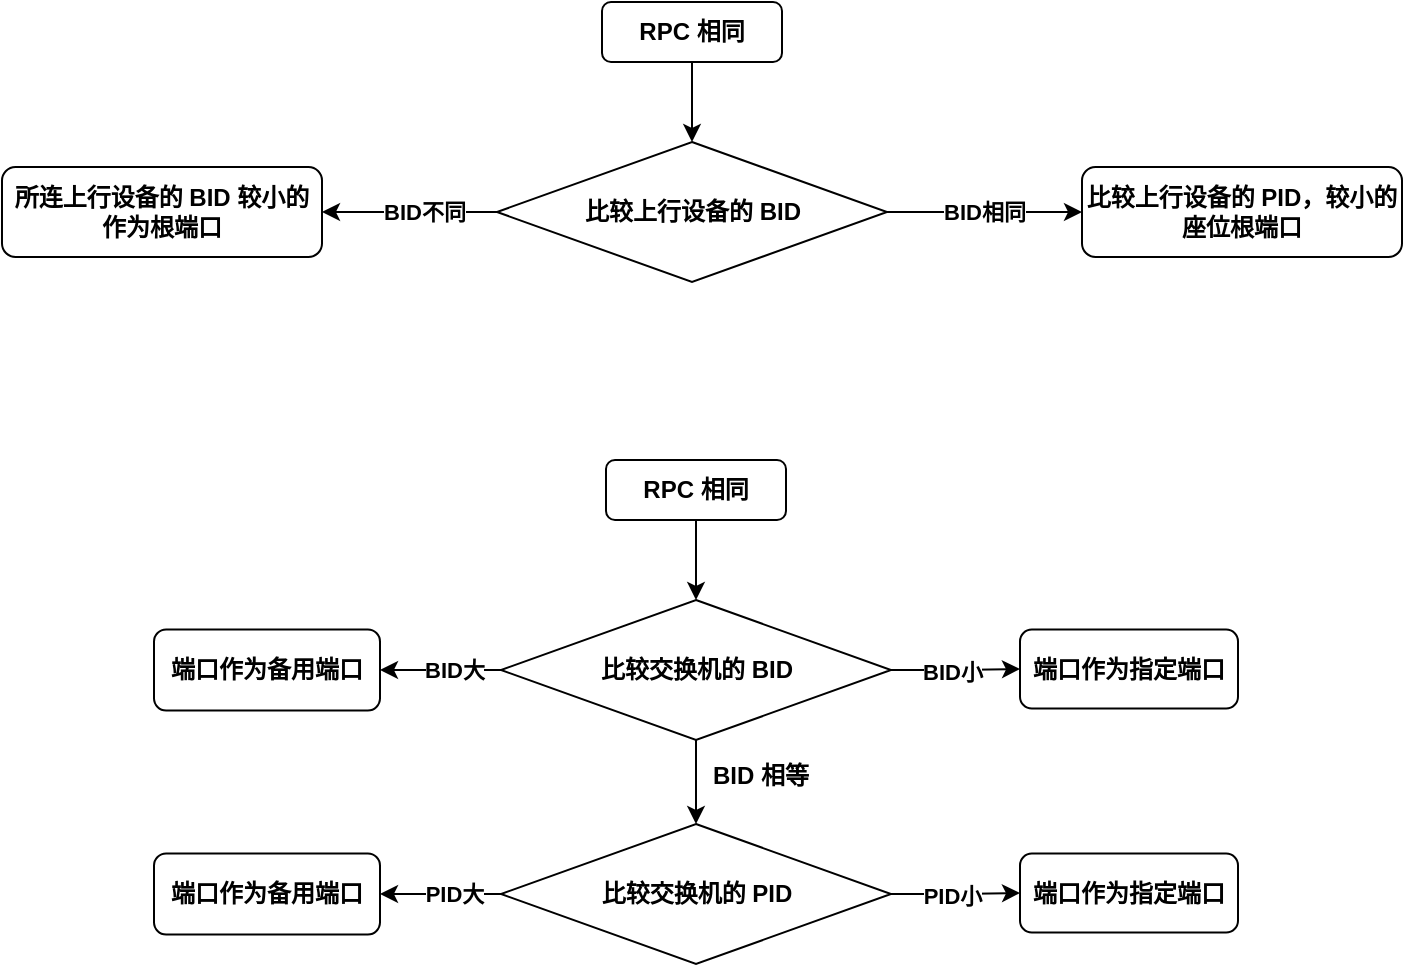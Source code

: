 <mxfile version="21.2.8" type="device">
  <diagram name="第 1 页" id="j9mKrXMAhqu4bqk4Q7H2">
    <mxGraphModel dx="714" dy="373" grid="0" gridSize="10" guides="1" tooltips="1" connect="1" arrows="1" fold="1" page="1" pageScale="1" pageWidth="3300" pageHeight="4681" math="0" shadow="0">
      <root>
        <mxCell id="0" />
        <mxCell id="1" parent="0" />
        <mxCell id="Xr1yMooDmv1AeFiYVpJU-3" style="edgeStyle=orthogonalEdgeStyle;rounded=0;orthogonalLoop=1;jettySize=auto;html=1;entryX=0.5;entryY=0;entryDx=0;entryDy=0;" edge="1" parent="1" source="Xr1yMooDmv1AeFiYVpJU-1" target="Xr1yMooDmv1AeFiYVpJU-2">
          <mxGeometry relative="1" as="geometry" />
        </mxCell>
        <mxCell id="Xr1yMooDmv1AeFiYVpJU-1" value="&lt;b&gt;RPC 相同&lt;/b&gt;" style="rounded=1;whiteSpace=wrap;html=1;" vertex="1" parent="1">
          <mxGeometry x="490" y="110" width="90" height="30" as="geometry" />
        </mxCell>
        <mxCell id="Xr1yMooDmv1AeFiYVpJU-5" style="edgeStyle=orthogonalEdgeStyle;rounded=0;orthogonalLoop=1;jettySize=auto;html=1;entryX=0;entryY=0.5;entryDx=0;entryDy=0;" edge="1" parent="1" source="Xr1yMooDmv1AeFiYVpJU-2" target="Xr1yMooDmv1AeFiYVpJU-4">
          <mxGeometry relative="1" as="geometry" />
        </mxCell>
        <mxCell id="Xr1yMooDmv1AeFiYVpJU-6" value="&lt;b&gt;BID相同&lt;/b&gt;" style="edgeLabel;html=1;align=center;verticalAlign=middle;resizable=0;points=[];" vertex="1" connectable="0" parent="Xr1yMooDmv1AeFiYVpJU-5">
          <mxGeometry x="-0.776" y="-2" relative="1" as="geometry">
            <mxPoint x="37" y="-2" as="offset" />
          </mxGeometry>
        </mxCell>
        <mxCell id="Xr1yMooDmv1AeFiYVpJU-8" style="edgeStyle=orthogonalEdgeStyle;rounded=0;orthogonalLoop=1;jettySize=auto;html=1;entryX=1;entryY=0.5;entryDx=0;entryDy=0;" edge="1" parent="1" source="Xr1yMooDmv1AeFiYVpJU-2" target="Xr1yMooDmv1AeFiYVpJU-7">
          <mxGeometry relative="1" as="geometry" />
        </mxCell>
        <mxCell id="Xr1yMooDmv1AeFiYVpJU-9" value="&lt;b&gt;BID不同&lt;/b&gt;" style="edgeLabel;html=1;align=center;verticalAlign=middle;resizable=0;points=[];" vertex="1" connectable="0" parent="Xr1yMooDmv1AeFiYVpJU-8">
          <mxGeometry x="0.259" y="-1" relative="1" as="geometry">
            <mxPoint x="18" y="1" as="offset" />
          </mxGeometry>
        </mxCell>
        <mxCell id="Xr1yMooDmv1AeFiYVpJU-2" value="&lt;b&gt;比较上行设备的 BID&lt;/b&gt;" style="rhombus;whiteSpace=wrap;html=1;" vertex="1" parent="1">
          <mxGeometry x="437.5" y="180" width="195" height="70" as="geometry" />
        </mxCell>
        <mxCell id="Xr1yMooDmv1AeFiYVpJU-4" value="&lt;b&gt;比较上行设备的 PID，较小的座位根端口&lt;/b&gt;" style="rounded=1;whiteSpace=wrap;html=1;" vertex="1" parent="1">
          <mxGeometry x="730" y="192.5" width="160" height="45" as="geometry" />
        </mxCell>
        <mxCell id="Xr1yMooDmv1AeFiYVpJU-7" value="&lt;b&gt;所连上行设备的 BID 较小的作为根端口&lt;/b&gt;" style="rounded=1;whiteSpace=wrap;html=1;" vertex="1" parent="1">
          <mxGeometry x="190" y="192.5" width="160" height="45" as="geometry" />
        </mxCell>
        <mxCell id="Xr1yMooDmv1AeFiYVpJU-11" style="edgeStyle=orthogonalEdgeStyle;rounded=0;orthogonalLoop=1;jettySize=auto;html=1;entryX=0.5;entryY=0;entryDx=0;entryDy=0;" edge="1" parent="1" source="Xr1yMooDmv1AeFiYVpJU-12" target="Xr1yMooDmv1AeFiYVpJU-17">
          <mxGeometry relative="1" as="geometry" />
        </mxCell>
        <mxCell id="Xr1yMooDmv1AeFiYVpJU-12" value="&lt;b&gt;RPC 相同&lt;/b&gt;" style="rounded=1;whiteSpace=wrap;html=1;" vertex="1" parent="1">
          <mxGeometry x="492" y="339" width="90" height="30" as="geometry" />
        </mxCell>
        <mxCell id="Xr1yMooDmv1AeFiYVpJU-13" style="edgeStyle=orthogonalEdgeStyle;rounded=0;orthogonalLoop=1;jettySize=auto;html=1;entryX=0;entryY=0.5;entryDx=0;entryDy=0;" edge="1" parent="1" source="Xr1yMooDmv1AeFiYVpJU-17" target="Xr1yMooDmv1AeFiYVpJU-18">
          <mxGeometry relative="1" as="geometry" />
        </mxCell>
        <mxCell id="Xr1yMooDmv1AeFiYVpJU-14" value="&lt;b&gt;BID小&lt;/b&gt;" style="edgeLabel;html=1;align=center;verticalAlign=middle;resizable=0;points=[];" vertex="1" connectable="0" parent="Xr1yMooDmv1AeFiYVpJU-13">
          <mxGeometry x="-0.776" y="-2" relative="1" as="geometry">
            <mxPoint x="23" y="-1" as="offset" />
          </mxGeometry>
        </mxCell>
        <mxCell id="Xr1yMooDmv1AeFiYVpJU-15" style="edgeStyle=orthogonalEdgeStyle;rounded=0;orthogonalLoop=1;jettySize=auto;html=1;entryX=1;entryY=0.5;entryDx=0;entryDy=0;" edge="1" parent="1" source="Xr1yMooDmv1AeFiYVpJU-17" target="Xr1yMooDmv1AeFiYVpJU-19">
          <mxGeometry relative="1" as="geometry" />
        </mxCell>
        <mxCell id="Xr1yMooDmv1AeFiYVpJU-16" value="&lt;b&gt;BID大&lt;/b&gt;" style="edgeLabel;html=1;align=center;verticalAlign=middle;resizable=0;points=[];" vertex="1" connectable="0" parent="Xr1yMooDmv1AeFiYVpJU-15">
          <mxGeometry x="0.259" y="-1" relative="1" as="geometry">
            <mxPoint x="14" y="1" as="offset" />
          </mxGeometry>
        </mxCell>
        <mxCell id="Xr1yMooDmv1AeFiYVpJU-27" style="edgeStyle=orthogonalEdgeStyle;rounded=0;orthogonalLoop=1;jettySize=auto;html=1;entryX=0.5;entryY=0;entryDx=0;entryDy=0;" edge="1" parent="1" source="Xr1yMooDmv1AeFiYVpJU-17" target="Xr1yMooDmv1AeFiYVpJU-24">
          <mxGeometry relative="1" as="geometry" />
        </mxCell>
        <mxCell id="Xr1yMooDmv1AeFiYVpJU-17" value="&lt;b&gt;比较交换机的 BID&lt;/b&gt;" style="rhombus;whiteSpace=wrap;html=1;" vertex="1" parent="1">
          <mxGeometry x="439.5" y="409" width="195" height="70" as="geometry" />
        </mxCell>
        <mxCell id="Xr1yMooDmv1AeFiYVpJU-18" value="&lt;b&gt;端口作为指定端口&lt;/b&gt;" style="rounded=1;whiteSpace=wrap;html=1;" vertex="1" parent="1">
          <mxGeometry x="699" y="423.75" width="109" height="39.5" as="geometry" />
        </mxCell>
        <mxCell id="Xr1yMooDmv1AeFiYVpJU-19" value="&lt;b&gt;端口作为备用端口&lt;/b&gt;" style="rounded=1;whiteSpace=wrap;html=1;" vertex="1" parent="1">
          <mxGeometry x="266" y="423.75" width="113" height="40.5" as="geometry" />
        </mxCell>
        <mxCell id="Xr1yMooDmv1AeFiYVpJU-20" style="edgeStyle=orthogonalEdgeStyle;rounded=0;orthogonalLoop=1;jettySize=auto;html=1;entryX=0;entryY=0.5;entryDx=0;entryDy=0;" edge="1" parent="1" source="Xr1yMooDmv1AeFiYVpJU-24" target="Xr1yMooDmv1AeFiYVpJU-25">
          <mxGeometry relative="1" as="geometry" />
        </mxCell>
        <mxCell id="Xr1yMooDmv1AeFiYVpJU-21" value="&lt;b&gt;PID小&lt;/b&gt;" style="edgeLabel;html=1;align=center;verticalAlign=middle;resizable=0;points=[];" vertex="1" connectable="0" parent="Xr1yMooDmv1AeFiYVpJU-20">
          <mxGeometry x="-0.776" y="-2" relative="1" as="geometry">
            <mxPoint x="23" y="-1" as="offset" />
          </mxGeometry>
        </mxCell>
        <mxCell id="Xr1yMooDmv1AeFiYVpJU-22" style="edgeStyle=orthogonalEdgeStyle;rounded=0;orthogonalLoop=1;jettySize=auto;html=1;entryX=1;entryY=0.5;entryDx=0;entryDy=0;" edge="1" parent="1" source="Xr1yMooDmv1AeFiYVpJU-24" target="Xr1yMooDmv1AeFiYVpJU-26">
          <mxGeometry relative="1" as="geometry" />
        </mxCell>
        <mxCell id="Xr1yMooDmv1AeFiYVpJU-23" value="&lt;b&gt;PID大&lt;/b&gt;" style="edgeLabel;html=1;align=center;verticalAlign=middle;resizable=0;points=[];" vertex="1" connectable="0" parent="Xr1yMooDmv1AeFiYVpJU-22">
          <mxGeometry x="0.259" y="-1" relative="1" as="geometry">
            <mxPoint x="14" y="1" as="offset" />
          </mxGeometry>
        </mxCell>
        <mxCell id="Xr1yMooDmv1AeFiYVpJU-24" value="&lt;b&gt;比较交换机的 PID&lt;/b&gt;" style="rhombus;whiteSpace=wrap;html=1;" vertex="1" parent="1">
          <mxGeometry x="439.5" y="521" width="195" height="70" as="geometry" />
        </mxCell>
        <mxCell id="Xr1yMooDmv1AeFiYVpJU-25" value="&lt;b&gt;端口作为指定端口&lt;/b&gt;" style="rounded=1;whiteSpace=wrap;html=1;" vertex="1" parent="1">
          <mxGeometry x="699" y="535.75" width="109" height="39.5" as="geometry" />
        </mxCell>
        <mxCell id="Xr1yMooDmv1AeFiYVpJU-26" value="&lt;b&gt;端口作为备用端口&lt;/b&gt;" style="rounded=1;whiteSpace=wrap;html=1;" vertex="1" parent="1">
          <mxGeometry x="266" y="535.75" width="113" height="40.5" as="geometry" />
        </mxCell>
        <mxCell id="Xr1yMooDmv1AeFiYVpJU-28" value="&lt;b&gt;BID 相等&lt;/b&gt;" style="text;html=1;align=center;verticalAlign=middle;resizable=0;points=[];autosize=1;strokeColor=none;fillColor=none;" vertex="1" parent="1">
          <mxGeometry x="536" y="484" width="66" height="26" as="geometry" />
        </mxCell>
      </root>
    </mxGraphModel>
  </diagram>
</mxfile>
